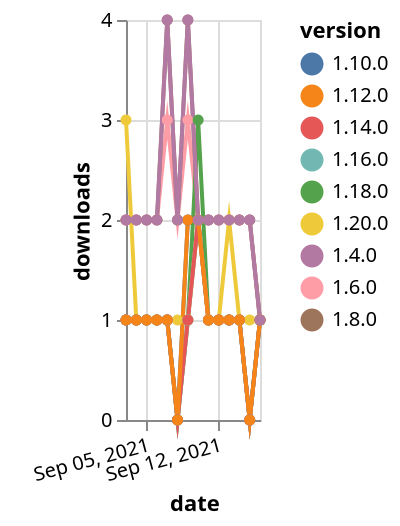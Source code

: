 {"$schema": "https://vega.github.io/schema/vega-lite/v5.json", "description": "A simple bar chart with embedded data.", "data": {"values": [{"date": "2021-09-03", "total": 2574, "delta": 2, "version": "1.6.0"}, {"date": "2021-09-04", "total": 2576, "delta": 2, "version": "1.6.0"}, {"date": "2021-09-05", "total": 2578, "delta": 2, "version": "1.6.0"}, {"date": "2021-09-06", "total": 2580, "delta": 2, "version": "1.6.0"}, {"date": "2021-09-07", "total": 2583, "delta": 3, "version": "1.6.0"}, {"date": "2021-09-08", "total": 2585, "delta": 2, "version": "1.6.0"}, {"date": "2021-09-09", "total": 2588, "delta": 3, "version": "1.6.0"}, {"date": "2021-09-10", "total": 2590, "delta": 2, "version": "1.6.0"}, {"date": "2021-09-11", "total": 2592, "delta": 2, "version": "1.6.0"}, {"date": "2021-09-12", "total": 2594, "delta": 2, "version": "1.6.0"}, {"date": "2021-09-13", "total": 2596, "delta": 2, "version": "1.6.0"}, {"date": "2021-09-14", "total": 2598, "delta": 2, "version": "1.6.0"}, {"date": "2021-09-15", "total": 2600, "delta": 2, "version": "1.6.0"}, {"date": "2021-09-16", "total": 2601, "delta": 1, "version": "1.6.0"}, {"date": "2021-09-03", "total": 182, "delta": 1, "version": "1.18.0"}, {"date": "2021-09-04", "total": 183, "delta": 1, "version": "1.18.0"}, {"date": "2021-09-05", "total": 184, "delta": 1, "version": "1.18.0"}, {"date": "2021-09-06", "total": 185, "delta": 1, "version": "1.18.0"}, {"date": "2021-09-07", "total": 186, "delta": 1, "version": "1.18.0"}, {"date": "2021-09-08", "total": 186, "delta": 0, "version": "1.18.0"}, {"date": "2021-09-09", "total": 187, "delta": 1, "version": "1.18.0"}, {"date": "2021-09-10", "total": 190, "delta": 3, "version": "1.18.0"}, {"date": "2021-09-11", "total": 191, "delta": 1, "version": "1.18.0"}, {"date": "2021-09-12", "total": 192, "delta": 1, "version": "1.18.0"}, {"date": "2021-09-13", "total": 193, "delta": 1, "version": "1.18.0"}, {"date": "2021-09-14", "total": 194, "delta": 1, "version": "1.18.0"}, {"date": "2021-09-15", "total": 194, "delta": 0, "version": "1.18.0"}, {"date": "2021-09-16", "total": 195, "delta": 1, "version": "1.18.0"}, {"date": "2021-09-03", "total": 2447, "delta": 2, "version": "1.8.0"}, {"date": "2021-09-04", "total": 2449, "delta": 2, "version": "1.8.0"}, {"date": "2021-09-05", "total": 2451, "delta": 2, "version": "1.8.0"}, {"date": "2021-09-06", "total": 2453, "delta": 2, "version": "1.8.0"}, {"date": "2021-09-07", "total": 2457, "delta": 4, "version": "1.8.0"}, {"date": "2021-09-08", "total": 2459, "delta": 2, "version": "1.8.0"}, {"date": "2021-09-09", "total": 2463, "delta": 4, "version": "1.8.0"}, {"date": "2021-09-10", "total": 2465, "delta": 2, "version": "1.8.0"}, {"date": "2021-09-11", "total": 2467, "delta": 2, "version": "1.8.0"}, {"date": "2021-09-12", "total": 2469, "delta": 2, "version": "1.8.0"}, {"date": "2021-09-13", "total": 2471, "delta": 2, "version": "1.8.0"}, {"date": "2021-09-14", "total": 2473, "delta": 2, "version": "1.8.0"}, {"date": "2021-09-15", "total": 2475, "delta": 2, "version": "1.8.0"}, {"date": "2021-09-16", "total": 2476, "delta": 1, "version": "1.8.0"}, {"date": "2021-09-03", "total": 239, "delta": 1, "version": "1.10.0"}, {"date": "2021-09-04", "total": 240, "delta": 1, "version": "1.10.0"}, {"date": "2021-09-05", "total": 241, "delta": 1, "version": "1.10.0"}, {"date": "2021-09-06", "total": 242, "delta": 1, "version": "1.10.0"}, {"date": "2021-09-07", "total": 243, "delta": 1, "version": "1.10.0"}, {"date": "2021-09-08", "total": 243, "delta": 0, "version": "1.10.0"}, {"date": "2021-09-09", "total": 245, "delta": 2, "version": "1.10.0"}, {"date": "2021-09-10", "total": 247, "delta": 2, "version": "1.10.0"}, {"date": "2021-09-11", "total": 248, "delta": 1, "version": "1.10.0"}, {"date": "2021-09-12", "total": 249, "delta": 1, "version": "1.10.0"}, {"date": "2021-09-13", "total": 250, "delta": 1, "version": "1.10.0"}, {"date": "2021-09-14", "total": 251, "delta": 1, "version": "1.10.0"}, {"date": "2021-09-15", "total": 251, "delta": 0, "version": "1.10.0"}, {"date": "2021-09-16", "total": 252, "delta": 1, "version": "1.10.0"}, {"date": "2021-09-03", "total": 123, "delta": 3, "version": "1.20.0"}, {"date": "2021-09-04", "total": 124, "delta": 1, "version": "1.20.0"}, {"date": "2021-09-05", "total": 125, "delta": 1, "version": "1.20.0"}, {"date": "2021-09-06", "total": 126, "delta": 1, "version": "1.20.0"}, {"date": "2021-09-07", "total": 127, "delta": 1, "version": "1.20.0"}, {"date": "2021-09-08", "total": 128, "delta": 1, "version": "1.20.0"}, {"date": "2021-09-09", "total": 129, "delta": 1, "version": "1.20.0"}, {"date": "2021-09-10", "total": 131, "delta": 2, "version": "1.20.0"}, {"date": "2021-09-11", "total": 132, "delta": 1, "version": "1.20.0"}, {"date": "2021-09-12", "total": 133, "delta": 1, "version": "1.20.0"}, {"date": "2021-09-13", "total": 135, "delta": 2, "version": "1.20.0"}, {"date": "2021-09-14", "total": 136, "delta": 1, "version": "1.20.0"}, {"date": "2021-09-15", "total": 137, "delta": 1, "version": "1.20.0"}, {"date": "2021-09-16", "total": 138, "delta": 1, "version": "1.20.0"}, {"date": "2021-09-03", "total": 156, "delta": 1, "version": "1.16.0"}, {"date": "2021-09-04", "total": 157, "delta": 1, "version": "1.16.0"}, {"date": "2021-09-05", "total": 158, "delta": 1, "version": "1.16.0"}, {"date": "2021-09-06", "total": 159, "delta": 1, "version": "1.16.0"}, {"date": "2021-09-07", "total": 160, "delta": 1, "version": "1.16.0"}, {"date": "2021-09-08", "total": 160, "delta": 0, "version": "1.16.0"}, {"date": "2021-09-09", "total": 161, "delta": 1, "version": "1.16.0"}, {"date": "2021-09-10", "total": 163, "delta": 2, "version": "1.16.0"}, {"date": "2021-09-11", "total": 164, "delta": 1, "version": "1.16.0"}, {"date": "2021-09-12", "total": 165, "delta": 1, "version": "1.16.0"}, {"date": "2021-09-13", "total": 166, "delta": 1, "version": "1.16.0"}, {"date": "2021-09-14", "total": 167, "delta": 1, "version": "1.16.0"}, {"date": "2021-09-15", "total": 167, "delta": 0, "version": "1.16.0"}, {"date": "2021-09-16", "total": 168, "delta": 1, "version": "1.16.0"}, {"date": "2021-09-03", "total": 185, "delta": 1, "version": "1.14.0"}, {"date": "2021-09-04", "total": 186, "delta": 1, "version": "1.14.0"}, {"date": "2021-09-05", "total": 187, "delta": 1, "version": "1.14.0"}, {"date": "2021-09-06", "total": 188, "delta": 1, "version": "1.14.0"}, {"date": "2021-09-07", "total": 189, "delta": 1, "version": "1.14.0"}, {"date": "2021-09-08", "total": 189, "delta": 0, "version": "1.14.0"}, {"date": "2021-09-09", "total": 190, "delta": 1, "version": "1.14.0"}, {"date": "2021-09-10", "total": 192, "delta": 2, "version": "1.14.0"}, {"date": "2021-09-11", "total": 193, "delta": 1, "version": "1.14.0"}, {"date": "2021-09-12", "total": 194, "delta": 1, "version": "1.14.0"}, {"date": "2021-09-13", "total": 195, "delta": 1, "version": "1.14.0"}, {"date": "2021-09-14", "total": 196, "delta": 1, "version": "1.14.0"}, {"date": "2021-09-15", "total": 196, "delta": 0, "version": "1.14.0"}, {"date": "2021-09-16", "total": 197, "delta": 1, "version": "1.14.0"}, {"date": "2021-09-03", "total": 187, "delta": 1, "version": "1.12.0"}, {"date": "2021-09-04", "total": 188, "delta": 1, "version": "1.12.0"}, {"date": "2021-09-05", "total": 189, "delta": 1, "version": "1.12.0"}, {"date": "2021-09-06", "total": 190, "delta": 1, "version": "1.12.0"}, {"date": "2021-09-07", "total": 191, "delta": 1, "version": "1.12.0"}, {"date": "2021-09-08", "total": 191, "delta": 0, "version": "1.12.0"}, {"date": "2021-09-09", "total": 193, "delta": 2, "version": "1.12.0"}, {"date": "2021-09-10", "total": 195, "delta": 2, "version": "1.12.0"}, {"date": "2021-09-11", "total": 196, "delta": 1, "version": "1.12.0"}, {"date": "2021-09-12", "total": 197, "delta": 1, "version": "1.12.0"}, {"date": "2021-09-13", "total": 198, "delta": 1, "version": "1.12.0"}, {"date": "2021-09-14", "total": 199, "delta": 1, "version": "1.12.0"}, {"date": "2021-09-15", "total": 199, "delta": 0, "version": "1.12.0"}, {"date": "2021-09-16", "total": 200, "delta": 1, "version": "1.12.0"}, {"date": "2021-09-03", "total": 3044, "delta": 2, "version": "1.4.0"}, {"date": "2021-09-04", "total": 3046, "delta": 2, "version": "1.4.0"}, {"date": "2021-09-05", "total": 3048, "delta": 2, "version": "1.4.0"}, {"date": "2021-09-06", "total": 3050, "delta": 2, "version": "1.4.0"}, {"date": "2021-09-07", "total": 3054, "delta": 4, "version": "1.4.0"}, {"date": "2021-09-08", "total": 3056, "delta": 2, "version": "1.4.0"}, {"date": "2021-09-09", "total": 3060, "delta": 4, "version": "1.4.0"}, {"date": "2021-09-10", "total": 3062, "delta": 2, "version": "1.4.0"}, {"date": "2021-09-11", "total": 3064, "delta": 2, "version": "1.4.0"}, {"date": "2021-09-12", "total": 3066, "delta": 2, "version": "1.4.0"}, {"date": "2021-09-13", "total": 3068, "delta": 2, "version": "1.4.0"}, {"date": "2021-09-14", "total": 3070, "delta": 2, "version": "1.4.0"}, {"date": "2021-09-15", "total": 3072, "delta": 2, "version": "1.4.0"}, {"date": "2021-09-16", "total": 3073, "delta": 1, "version": "1.4.0"}]}, "width": "container", "mark": {"type": "line", "point": {"filled": true}}, "encoding": {"x": {"field": "date", "type": "temporal", "timeUnit": "yearmonthdate", "title": "date", "axis": {"labelAngle": -15}}, "y": {"field": "delta", "type": "quantitative", "title": "downloads"}, "color": {"field": "version", "type": "nominal"}, "tooltip": {"field": "delta"}}}